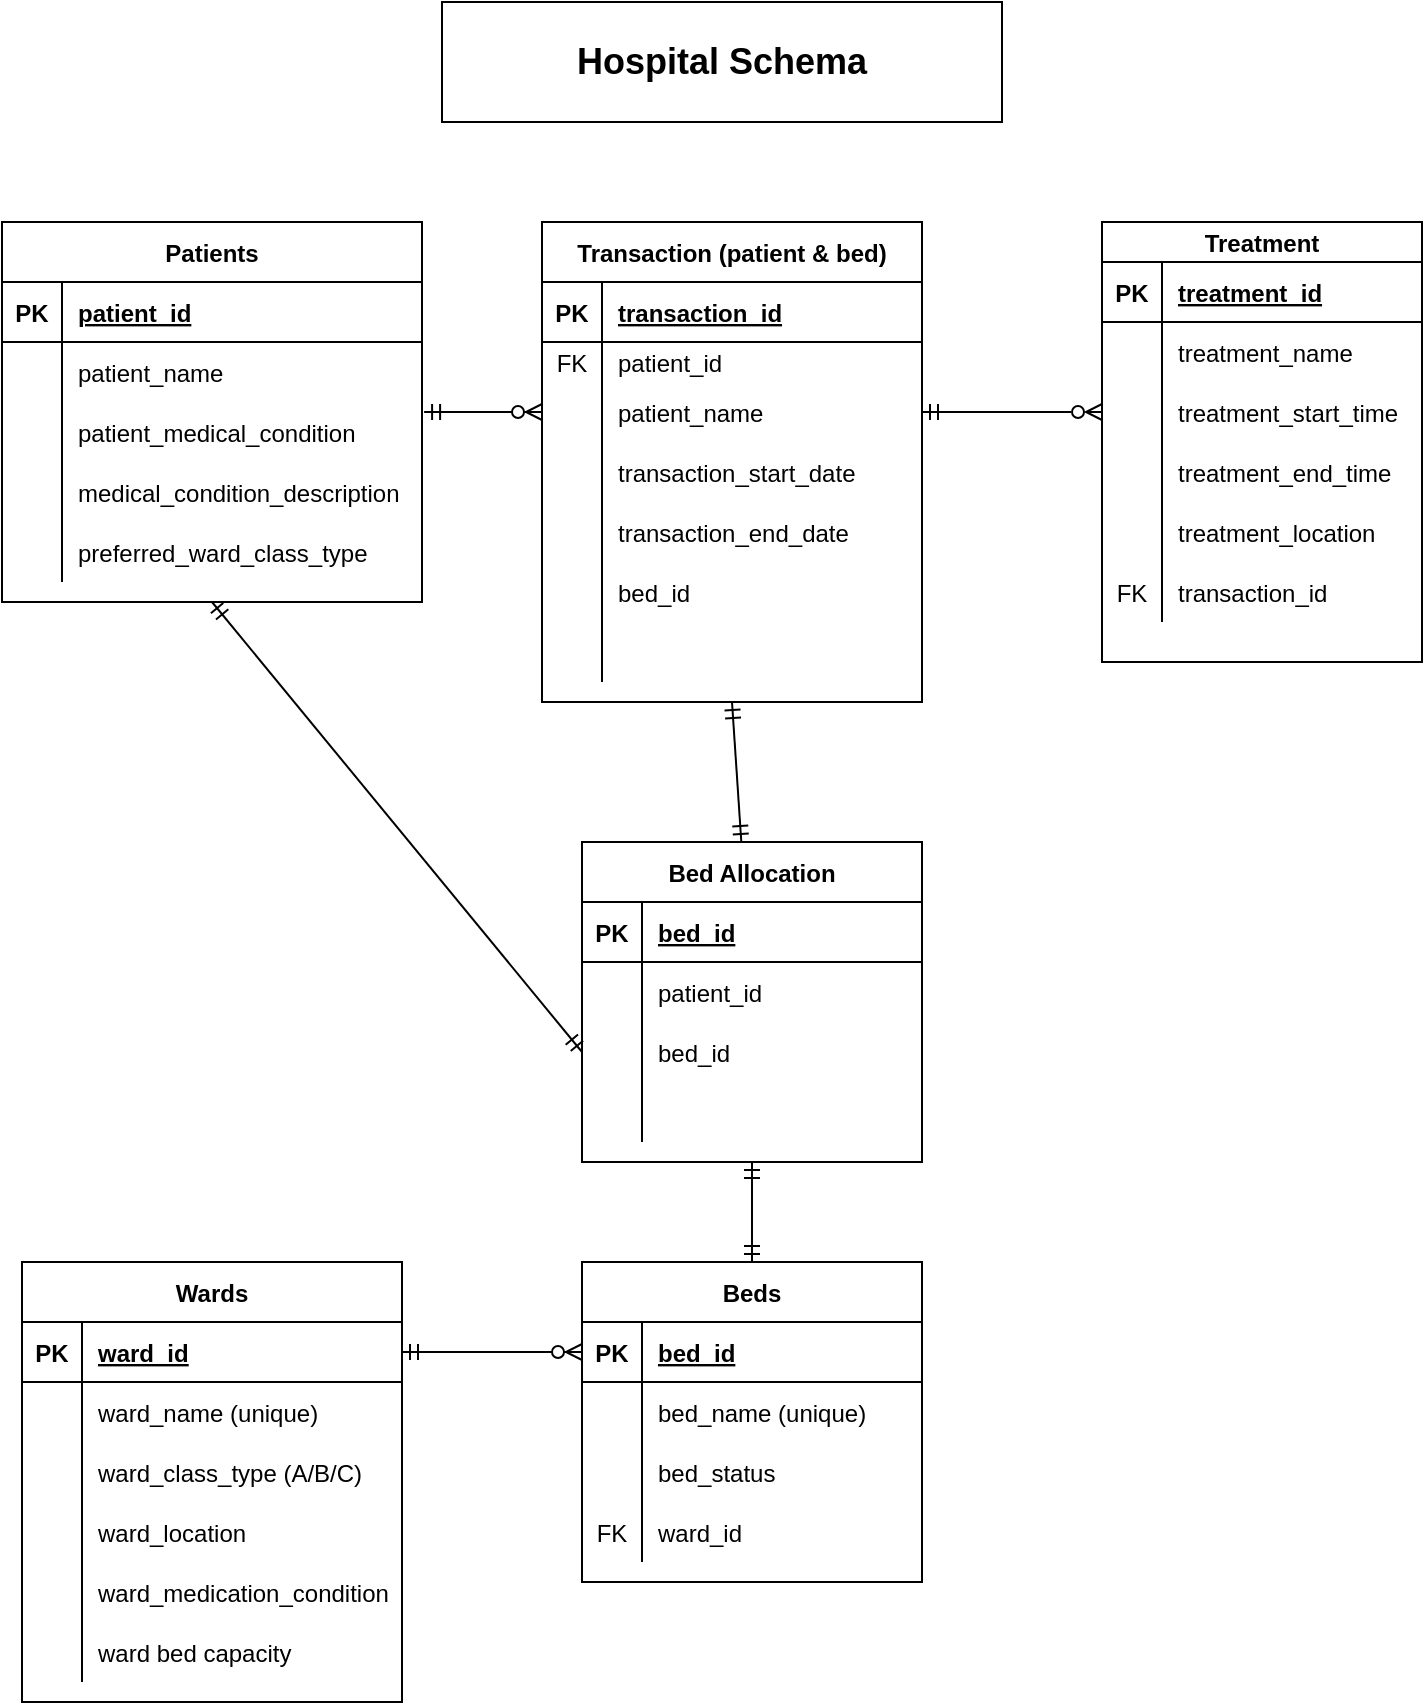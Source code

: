 <mxfile version="20.4.0" type="github">
  <diagram id="R2lEEEUBdFMjLlhIrx00" name="Page-1">
    <mxGraphModel dx="1422" dy="762" grid="1" gridSize="10" guides="1" tooltips="1" connect="1" arrows="1" fold="1" page="1" pageScale="1" pageWidth="850" pageHeight="1100" math="0" shadow="0" extFonts="Permanent Marker^https://fonts.googleapis.com/css?family=Permanent+Marker">
      <root>
        <mxCell id="0" />
        <mxCell id="1" parent="0" />
        <mxCell id="C-vyLk0tnHw3VtMMgP7b-1" value="" style="edgeStyle=entityRelationEdgeStyle;endArrow=ERzeroToMany;startArrow=ERmandOne;endFill=1;startFill=0;entryX=0;entryY=0.5;entryDx=0;entryDy=0;" parent="1" source="C-vyLk0tnHw3VtMMgP7b-24" target="C-vyLk0tnHw3VtMMgP7b-3" edge="1">
          <mxGeometry width="100" height="100" relative="1" as="geometry">
            <mxPoint x="350" y="940" as="sourcePoint" />
            <mxPoint x="450" y="840" as="targetPoint" />
          </mxGeometry>
        </mxCell>
        <mxCell id="C-vyLk0tnHw3VtMMgP7b-2" value="Beds" style="shape=table;startSize=30;container=1;collapsible=1;childLayout=tableLayout;fixedRows=1;rowLines=0;fontStyle=1;align=center;resizeLast=1;" parent="1" vertex="1">
          <mxGeometry x="340" y="650" width="170" height="160" as="geometry" />
        </mxCell>
        <mxCell id="C-vyLk0tnHw3VtMMgP7b-3" value="" style="shape=partialRectangle;collapsible=0;dropTarget=0;pointerEvents=0;fillColor=none;points=[[0,0.5],[1,0.5]];portConstraint=eastwest;top=0;left=0;right=0;bottom=1;" parent="C-vyLk0tnHw3VtMMgP7b-2" vertex="1">
          <mxGeometry y="30" width="170" height="30" as="geometry" />
        </mxCell>
        <mxCell id="C-vyLk0tnHw3VtMMgP7b-4" value="PK" style="shape=partialRectangle;overflow=hidden;connectable=0;fillColor=none;top=0;left=0;bottom=0;right=0;fontStyle=1;" parent="C-vyLk0tnHw3VtMMgP7b-3" vertex="1">
          <mxGeometry width="30" height="30" as="geometry">
            <mxRectangle width="30" height="30" as="alternateBounds" />
          </mxGeometry>
        </mxCell>
        <mxCell id="C-vyLk0tnHw3VtMMgP7b-5" value="bed_id" style="shape=partialRectangle;overflow=hidden;connectable=0;fillColor=none;top=0;left=0;bottom=0;right=0;align=left;spacingLeft=6;fontStyle=5;" parent="C-vyLk0tnHw3VtMMgP7b-3" vertex="1">
          <mxGeometry x="30" width="140" height="30" as="geometry">
            <mxRectangle width="140" height="30" as="alternateBounds" />
          </mxGeometry>
        </mxCell>
        <mxCell id="C-vyLk0tnHw3VtMMgP7b-6" value="" style="shape=partialRectangle;collapsible=0;dropTarget=0;pointerEvents=0;fillColor=none;points=[[0,0.5],[1,0.5]];portConstraint=eastwest;top=0;left=0;right=0;bottom=0;" parent="C-vyLk0tnHw3VtMMgP7b-2" vertex="1">
          <mxGeometry y="60" width="170" height="30" as="geometry" />
        </mxCell>
        <mxCell id="C-vyLk0tnHw3VtMMgP7b-7" value="" style="shape=partialRectangle;overflow=hidden;connectable=0;fillColor=none;top=0;left=0;bottom=0;right=0;" parent="C-vyLk0tnHw3VtMMgP7b-6" vertex="1">
          <mxGeometry width="30" height="30" as="geometry">
            <mxRectangle width="30" height="30" as="alternateBounds" />
          </mxGeometry>
        </mxCell>
        <mxCell id="C-vyLk0tnHw3VtMMgP7b-8" value="bed_name (unique)" style="shape=partialRectangle;overflow=hidden;connectable=0;fillColor=none;top=0;left=0;bottom=0;right=0;align=left;spacingLeft=6;" parent="C-vyLk0tnHw3VtMMgP7b-6" vertex="1">
          <mxGeometry x="30" width="140" height="30" as="geometry">
            <mxRectangle width="140" height="30" as="alternateBounds" />
          </mxGeometry>
        </mxCell>
        <mxCell id="C-vyLk0tnHw3VtMMgP7b-9" value="" style="shape=partialRectangle;collapsible=0;dropTarget=0;pointerEvents=0;fillColor=none;points=[[0,0.5],[1,0.5]];portConstraint=eastwest;top=0;left=0;right=0;bottom=0;" parent="C-vyLk0tnHw3VtMMgP7b-2" vertex="1">
          <mxGeometry y="90" width="170" height="30" as="geometry" />
        </mxCell>
        <mxCell id="C-vyLk0tnHw3VtMMgP7b-10" value="" style="shape=partialRectangle;overflow=hidden;connectable=0;fillColor=none;top=0;left=0;bottom=0;right=0;" parent="C-vyLk0tnHw3VtMMgP7b-9" vertex="1">
          <mxGeometry width="30" height="30" as="geometry">
            <mxRectangle width="30" height="30" as="alternateBounds" />
          </mxGeometry>
        </mxCell>
        <mxCell id="C-vyLk0tnHw3VtMMgP7b-11" value="bed_status" style="shape=partialRectangle;overflow=hidden;connectable=0;fillColor=none;top=0;left=0;bottom=0;right=0;align=left;spacingLeft=6;" parent="C-vyLk0tnHw3VtMMgP7b-9" vertex="1">
          <mxGeometry x="30" width="140" height="30" as="geometry">
            <mxRectangle width="140" height="30" as="alternateBounds" />
          </mxGeometry>
        </mxCell>
        <mxCell id="D1Ol0nHUw1XpcPXTlTOA-41" style="shape=partialRectangle;collapsible=0;dropTarget=0;pointerEvents=0;fillColor=none;points=[[0,0.5],[1,0.5]];portConstraint=eastwest;top=0;left=0;right=0;bottom=0;" vertex="1" parent="C-vyLk0tnHw3VtMMgP7b-2">
          <mxGeometry y="120" width="170" height="30" as="geometry" />
        </mxCell>
        <mxCell id="D1Ol0nHUw1XpcPXTlTOA-42" value="FK" style="shape=partialRectangle;overflow=hidden;connectable=0;fillColor=none;top=0;left=0;bottom=0;right=0;" vertex="1" parent="D1Ol0nHUw1XpcPXTlTOA-41">
          <mxGeometry width="30" height="30" as="geometry">
            <mxRectangle width="30" height="30" as="alternateBounds" />
          </mxGeometry>
        </mxCell>
        <mxCell id="D1Ol0nHUw1XpcPXTlTOA-43" value="ward_id" style="shape=partialRectangle;overflow=hidden;connectable=0;fillColor=none;top=0;left=0;bottom=0;right=0;align=left;spacingLeft=6;" vertex="1" parent="D1Ol0nHUw1XpcPXTlTOA-41">
          <mxGeometry x="30" width="140" height="30" as="geometry">
            <mxRectangle width="140" height="30" as="alternateBounds" />
          </mxGeometry>
        </mxCell>
        <mxCell id="C-vyLk0tnHw3VtMMgP7b-23" value="Wards" style="shape=table;startSize=30;container=1;collapsible=1;childLayout=tableLayout;fixedRows=1;rowLines=0;fontStyle=1;align=center;resizeLast=1;" parent="1" vertex="1">
          <mxGeometry x="60" y="650" width="190" height="220" as="geometry" />
        </mxCell>
        <mxCell id="C-vyLk0tnHw3VtMMgP7b-24" value="" style="shape=partialRectangle;collapsible=0;dropTarget=0;pointerEvents=0;fillColor=none;points=[[0,0.5],[1,0.5]];portConstraint=eastwest;top=0;left=0;right=0;bottom=1;" parent="C-vyLk0tnHw3VtMMgP7b-23" vertex="1">
          <mxGeometry y="30" width="190" height="30" as="geometry" />
        </mxCell>
        <mxCell id="C-vyLk0tnHw3VtMMgP7b-25" value="PK" style="shape=partialRectangle;overflow=hidden;connectable=0;fillColor=none;top=0;left=0;bottom=0;right=0;fontStyle=1;" parent="C-vyLk0tnHw3VtMMgP7b-24" vertex="1">
          <mxGeometry width="30" height="30" as="geometry">
            <mxRectangle width="30" height="30" as="alternateBounds" />
          </mxGeometry>
        </mxCell>
        <mxCell id="C-vyLk0tnHw3VtMMgP7b-26" value="ward_id" style="shape=partialRectangle;overflow=hidden;connectable=0;fillColor=none;top=0;left=0;bottom=0;right=0;align=left;spacingLeft=6;fontStyle=5;" parent="C-vyLk0tnHw3VtMMgP7b-24" vertex="1">
          <mxGeometry x="30" width="160" height="30" as="geometry">
            <mxRectangle width="160" height="30" as="alternateBounds" />
          </mxGeometry>
        </mxCell>
        <mxCell id="C-vyLk0tnHw3VtMMgP7b-27" value="" style="shape=partialRectangle;collapsible=0;dropTarget=0;pointerEvents=0;fillColor=none;points=[[0,0.5],[1,0.5]];portConstraint=eastwest;top=0;left=0;right=0;bottom=0;" parent="C-vyLk0tnHw3VtMMgP7b-23" vertex="1">
          <mxGeometry y="60" width="190" height="30" as="geometry" />
        </mxCell>
        <mxCell id="C-vyLk0tnHw3VtMMgP7b-28" value="" style="shape=partialRectangle;overflow=hidden;connectable=0;fillColor=none;top=0;left=0;bottom=0;right=0;" parent="C-vyLk0tnHw3VtMMgP7b-27" vertex="1">
          <mxGeometry width="30" height="30" as="geometry">
            <mxRectangle width="30" height="30" as="alternateBounds" />
          </mxGeometry>
        </mxCell>
        <mxCell id="C-vyLk0tnHw3VtMMgP7b-29" value="ward_name (unique)" style="shape=partialRectangle;overflow=hidden;connectable=0;fillColor=none;top=0;left=0;bottom=0;right=0;align=left;spacingLeft=6;" parent="C-vyLk0tnHw3VtMMgP7b-27" vertex="1">
          <mxGeometry x="30" width="160" height="30" as="geometry">
            <mxRectangle width="160" height="30" as="alternateBounds" />
          </mxGeometry>
        </mxCell>
        <mxCell id="D1Ol0nHUw1XpcPXTlTOA-1" style="shape=partialRectangle;collapsible=0;dropTarget=0;pointerEvents=0;fillColor=none;points=[[0,0.5],[1,0.5]];portConstraint=eastwest;top=0;left=0;right=0;bottom=0;" vertex="1" parent="C-vyLk0tnHw3VtMMgP7b-23">
          <mxGeometry y="90" width="190" height="30" as="geometry" />
        </mxCell>
        <mxCell id="D1Ol0nHUw1XpcPXTlTOA-2" style="shape=partialRectangle;overflow=hidden;connectable=0;fillColor=none;top=0;left=0;bottom=0;right=0;" vertex="1" parent="D1Ol0nHUw1XpcPXTlTOA-1">
          <mxGeometry width="30" height="30" as="geometry">
            <mxRectangle width="30" height="30" as="alternateBounds" />
          </mxGeometry>
        </mxCell>
        <mxCell id="D1Ol0nHUw1XpcPXTlTOA-3" value="ward_class_type (A/B/C)" style="shape=partialRectangle;overflow=hidden;connectable=0;fillColor=none;top=0;left=0;bottom=0;right=0;align=left;spacingLeft=6;" vertex="1" parent="D1Ol0nHUw1XpcPXTlTOA-1">
          <mxGeometry x="30" width="160" height="30" as="geometry">
            <mxRectangle width="160" height="30" as="alternateBounds" />
          </mxGeometry>
        </mxCell>
        <mxCell id="D1Ol0nHUw1XpcPXTlTOA-22" style="shape=partialRectangle;collapsible=0;dropTarget=0;pointerEvents=0;fillColor=none;points=[[0,0.5],[1,0.5]];portConstraint=eastwest;top=0;left=0;right=0;bottom=0;" vertex="1" parent="C-vyLk0tnHw3VtMMgP7b-23">
          <mxGeometry y="120" width="190" height="30" as="geometry" />
        </mxCell>
        <mxCell id="D1Ol0nHUw1XpcPXTlTOA-23" style="shape=partialRectangle;overflow=hidden;connectable=0;fillColor=none;top=0;left=0;bottom=0;right=0;" vertex="1" parent="D1Ol0nHUw1XpcPXTlTOA-22">
          <mxGeometry width="30" height="30" as="geometry">
            <mxRectangle width="30" height="30" as="alternateBounds" />
          </mxGeometry>
        </mxCell>
        <mxCell id="D1Ol0nHUw1XpcPXTlTOA-24" value="ward_location" style="shape=partialRectangle;overflow=hidden;connectable=0;fillColor=none;top=0;left=0;bottom=0;right=0;align=left;spacingLeft=6;" vertex="1" parent="D1Ol0nHUw1XpcPXTlTOA-22">
          <mxGeometry x="30" width="160" height="30" as="geometry">
            <mxRectangle width="160" height="30" as="alternateBounds" />
          </mxGeometry>
        </mxCell>
        <mxCell id="D1Ol0nHUw1XpcPXTlTOA-19" style="shape=partialRectangle;collapsible=0;dropTarget=0;pointerEvents=0;fillColor=none;points=[[0,0.5],[1,0.5]];portConstraint=eastwest;top=0;left=0;right=0;bottom=0;" vertex="1" parent="C-vyLk0tnHw3VtMMgP7b-23">
          <mxGeometry y="150" width="190" height="30" as="geometry" />
        </mxCell>
        <mxCell id="D1Ol0nHUw1XpcPXTlTOA-20" style="shape=partialRectangle;overflow=hidden;connectable=0;fillColor=none;top=0;left=0;bottom=0;right=0;" vertex="1" parent="D1Ol0nHUw1XpcPXTlTOA-19">
          <mxGeometry width="30" height="30" as="geometry">
            <mxRectangle width="30" height="30" as="alternateBounds" />
          </mxGeometry>
        </mxCell>
        <mxCell id="D1Ol0nHUw1XpcPXTlTOA-21" value="ward_medication_condition" style="shape=partialRectangle;overflow=hidden;connectable=0;fillColor=none;top=0;left=0;bottom=0;right=0;align=left;spacingLeft=6;" vertex="1" parent="D1Ol0nHUw1XpcPXTlTOA-19">
          <mxGeometry x="30" width="160" height="30" as="geometry">
            <mxRectangle width="160" height="30" as="alternateBounds" />
          </mxGeometry>
        </mxCell>
        <mxCell id="D1Ol0nHUw1XpcPXTlTOA-16" style="shape=partialRectangle;collapsible=0;dropTarget=0;pointerEvents=0;fillColor=none;points=[[0,0.5],[1,0.5]];portConstraint=eastwest;top=0;left=0;right=0;bottom=0;" vertex="1" parent="C-vyLk0tnHw3VtMMgP7b-23">
          <mxGeometry y="180" width="190" height="30" as="geometry" />
        </mxCell>
        <mxCell id="D1Ol0nHUw1XpcPXTlTOA-17" style="shape=partialRectangle;overflow=hidden;connectable=0;fillColor=none;top=0;left=0;bottom=0;right=0;" vertex="1" parent="D1Ol0nHUw1XpcPXTlTOA-16">
          <mxGeometry width="30" height="30" as="geometry">
            <mxRectangle width="30" height="30" as="alternateBounds" />
          </mxGeometry>
        </mxCell>
        <mxCell id="D1Ol0nHUw1XpcPXTlTOA-18" value="ward bed capacity" style="shape=partialRectangle;overflow=hidden;connectable=0;fillColor=none;top=0;left=0;bottom=0;right=0;align=left;spacingLeft=6;" vertex="1" parent="D1Ol0nHUw1XpcPXTlTOA-16">
          <mxGeometry x="30" width="160" height="30" as="geometry">
            <mxRectangle width="160" height="30" as="alternateBounds" />
          </mxGeometry>
        </mxCell>
        <mxCell id="D1Ol0nHUw1XpcPXTlTOA-40" value="Hospital Schema" style="rounded=0;whiteSpace=wrap;html=1;fontStyle=1;verticalAlign=middle;horizontal=1;fontSize=18;" vertex="1" parent="1">
          <mxGeometry x="270" y="20" width="280" height="60" as="geometry" />
        </mxCell>
        <mxCell id="D1Ol0nHUw1XpcPXTlTOA-175" style="edgeStyle=none;rounded=0;orthogonalLoop=1;jettySize=auto;html=1;exitX=0.5;exitY=1;exitDx=0;exitDy=0;entryX=0;entryY=0.5;entryDx=0;entryDy=0;fontSize=18;startArrow=ERmandOne;startFill=0;endArrow=ERmandOne;endFill=0;" edge="1" parent="1" source="D1Ol0nHUw1XpcPXTlTOA-48" target="D1Ol0nHUw1XpcPXTlTOA-169">
          <mxGeometry relative="1" as="geometry" />
        </mxCell>
        <mxCell id="D1Ol0nHUw1XpcPXTlTOA-48" value="Patients" style="shape=table;startSize=30;container=1;collapsible=1;childLayout=tableLayout;fixedRows=1;rowLines=0;fontStyle=1;align=center;resizeLast=1;" vertex="1" parent="1">
          <mxGeometry x="50" y="130" width="210" height="190" as="geometry" />
        </mxCell>
        <mxCell id="D1Ol0nHUw1XpcPXTlTOA-49" value="" style="shape=partialRectangle;collapsible=0;dropTarget=0;pointerEvents=0;fillColor=none;points=[[0,0.5],[1,0.5]];portConstraint=eastwest;top=0;left=0;right=0;bottom=1;" vertex="1" parent="D1Ol0nHUw1XpcPXTlTOA-48">
          <mxGeometry y="30" width="210" height="30" as="geometry" />
        </mxCell>
        <mxCell id="D1Ol0nHUw1XpcPXTlTOA-50" value="PK" style="shape=partialRectangle;overflow=hidden;connectable=0;fillColor=none;top=0;left=0;bottom=0;right=0;fontStyle=1;" vertex="1" parent="D1Ol0nHUw1XpcPXTlTOA-49">
          <mxGeometry width="30" height="30" as="geometry">
            <mxRectangle width="30" height="30" as="alternateBounds" />
          </mxGeometry>
        </mxCell>
        <mxCell id="D1Ol0nHUw1XpcPXTlTOA-51" value="patient_id" style="shape=partialRectangle;overflow=hidden;connectable=0;fillColor=none;top=0;left=0;bottom=0;right=0;align=left;spacingLeft=6;fontStyle=5;" vertex="1" parent="D1Ol0nHUw1XpcPXTlTOA-49">
          <mxGeometry x="30" width="180" height="30" as="geometry">
            <mxRectangle width="180" height="30" as="alternateBounds" />
          </mxGeometry>
        </mxCell>
        <mxCell id="D1Ol0nHUw1XpcPXTlTOA-52" value="" style="shape=partialRectangle;collapsible=0;dropTarget=0;pointerEvents=0;fillColor=none;points=[[0,0.5],[1,0.5]];portConstraint=eastwest;top=0;left=0;right=0;bottom=0;" vertex="1" parent="D1Ol0nHUw1XpcPXTlTOA-48">
          <mxGeometry y="60" width="210" height="30" as="geometry" />
        </mxCell>
        <mxCell id="D1Ol0nHUw1XpcPXTlTOA-53" value="" style="shape=partialRectangle;overflow=hidden;connectable=0;fillColor=none;top=0;left=0;bottom=0;right=0;" vertex="1" parent="D1Ol0nHUw1XpcPXTlTOA-52">
          <mxGeometry width="30" height="30" as="geometry">
            <mxRectangle width="30" height="30" as="alternateBounds" />
          </mxGeometry>
        </mxCell>
        <mxCell id="D1Ol0nHUw1XpcPXTlTOA-54" value="patient_name" style="shape=partialRectangle;overflow=hidden;connectable=0;fillColor=none;top=0;left=0;bottom=0;right=0;align=left;spacingLeft=6;" vertex="1" parent="D1Ol0nHUw1XpcPXTlTOA-52">
          <mxGeometry x="30" width="180" height="30" as="geometry">
            <mxRectangle width="180" height="30" as="alternateBounds" />
          </mxGeometry>
        </mxCell>
        <mxCell id="D1Ol0nHUw1XpcPXTlTOA-55" style="shape=partialRectangle;collapsible=0;dropTarget=0;pointerEvents=0;fillColor=none;points=[[0,0.5],[1,0.5]];portConstraint=eastwest;top=0;left=0;right=0;bottom=0;" vertex="1" parent="D1Ol0nHUw1XpcPXTlTOA-48">
          <mxGeometry y="90" width="210" height="30" as="geometry" />
        </mxCell>
        <mxCell id="D1Ol0nHUw1XpcPXTlTOA-56" style="shape=partialRectangle;overflow=hidden;connectable=0;fillColor=none;top=0;left=0;bottom=0;right=0;" vertex="1" parent="D1Ol0nHUw1XpcPXTlTOA-55">
          <mxGeometry width="30" height="30" as="geometry">
            <mxRectangle width="30" height="30" as="alternateBounds" />
          </mxGeometry>
        </mxCell>
        <mxCell id="D1Ol0nHUw1XpcPXTlTOA-57" value="patient_medical_condition" style="shape=partialRectangle;overflow=hidden;connectable=0;fillColor=none;top=0;left=0;bottom=0;right=0;align=left;spacingLeft=6;" vertex="1" parent="D1Ol0nHUw1XpcPXTlTOA-55">
          <mxGeometry x="30" width="180" height="30" as="geometry">
            <mxRectangle width="180" height="30" as="alternateBounds" />
          </mxGeometry>
        </mxCell>
        <mxCell id="D1Ol0nHUw1XpcPXTlTOA-58" style="shape=partialRectangle;collapsible=0;dropTarget=0;pointerEvents=0;fillColor=none;points=[[0,0.5],[1,0.5]];portConstraint=eastwest;top=0;left=0;right=0;bottom=0;" vertex="1" parent="D1Ol0nHUw1XpcPXTlTOA-48">
          <mxGeometry y="120" width="210" height="30" as="geometry" />
        </mxCell>
        <mxCell id="D1Ol0nHUw1XpcPXTlTOA-59" style="shape=partialRectangle;overflow=hidden;connectable=0;fillColor=none;top=0;left=0;bottom=0;right=0;" vertex="1" parent="D1Ol0nHUw1XpcPXTlTOA-58">
          <mxGeometry width="30" height="30" as="geometry">
            <mxRectangle width="30" height="30" as="alternateBounds" />
          </mxGeometry>
        </mxCell>
        <mxCell id="D1Ol0nHUw1XpcPXTlTOA-60" value="medical_condition_description" style="shape=partialRectangle;overflow=hidden;connectable=0;fillColor=none;top=0;left=0;bottom=0;right=0;align=left;spacingLeft=6;" vertex="1" parent="D1Ol0nHUw1XpcPXTlTOA-58">
          <mxGeometry x="30" width="180" height="30" as="geometry">
            <mxRectangle width="180" height="30" as="alternateBounds" />
          </mxGeometry>
        </mxCell>
        <mxCell id="D1Ol0nHUw1XpcPXTlTOA-61" style="shape=partialRectangle;collapsible=0;dropTarget=0;pointerEvents=0;fillColor=none;points=[[0,0.5],[1,0.5]];portConstraint=eastwest;top=0;left=0;right=0;bottom=0;" vertex="1" parent="D1Ol0nHUw1XpcPXTlTOA-48">
          <mxGeometry y="150" width="210" height="30" as="geometry" />
        </mxCell>
        <mxCell id="D1Ol0nHUw1XpcPXTlTOA-62" style="shape=partialRectangle;overflow=hidden;connectable=0;fillColor=none;top=0;left=0;bottom=0;right=0;" vertex="1" parent="D1Ol0nHUw1XpcPXTlTOA-61">
          <mxGeometry width="30" height="30" as="geometry">
            <mxRectangle width="30" height="30" as="alternateBounds" />
          </mxGeometry>
        </mxCell>
        <mxCell id="D1Ol0nHUw1XpcPXTlTOA-63" value="preferred_ward_class_type" style="shape=partialRectangle;overflow=hidden;connectable=0;fillColor=none;top=0;left=0;bottom=0;right=0;align=left;spacingLeft=6;" vertex="1" parent="D1Ol0nHUw1XpcPXTlTOA-61">
          <mxGeometry x="30" width="180" height="30" as="geometry">
            <mxRectangle width="180" height="30" as="alternateBounds" />
          </mxGeometry>
        </mxCell>
        <mxCell id="D1Ol0nHUw1XpcPXTlTOA-150" style="edgeStyle=none;rounded=0;orthogonalLoop=1;jettySize=auto;html=1;exitX=0.5;exitY=1;exitDx=0;exitDy=0;entryX=0.5;entryY=0;entryDx=0;entryDy=0;fontSize=18;startArrow=ERmandOne;startFill=0;endArrow=ERmandOne;endFill=0;" edge="1" parent="1" source="D1Ol0nHUw1XpcPXTlTOA-162" target="C-vyLk0tnHw3VtMMgP7b-2">
          <mxGeometry relative="1" as="geometry" />
        </mxCell>
        <mxCell id="D1Ol0nHUw1XpcPXTlTOA-177" style="edgeStyle=none;rounded=0;orthogonalLoop=1;jettySize=auto;html=1;exitX=0.5;exitY=1;exitDx=0;exitDy=0;fontSize=18;startArrow=ERmandOne;startFill=0;endArrow=ERmandOne;endFill=0;" edge="1" parent="1" source="D1Ol0nHUw1XpcPXTlTOA-67" target="D1Ol0nHUw1XpcPXTlTOA-162">
          <mxGeometry relative="1" as="geometry" />
        </mxCell>
        <mxCell id="D1Ol0nHUw1XpcPXTlTOA-67" value="Transaction (patient &amp; bed)" style="shape=table;startSize=30;container=1;collapsible=1;childLayout=tableLayout;fixedRows=1;rowLines=0;fontStyle=1;align=center;resizeLast=1;" vertex="1" parent="1">
          <mxGeometry x="320" y="130" width="190" height="240" as="geometry" />
        </mxCell>
        <mxCell id="D1Ol0nHUw1XpcPXTlTOA-68" value="" style="shape=partialRectangle;collapsible=0;dropTarget=0;pointerEvents=0;fillColor=none;points=[[0,0.5],[1,0.5]];portConstraint=eastwest;top=0;left=0;right=0;bottom=1;" vertex="1" parent="D1Ol0nHUw1XpcPXTlTOA-67">
          <mxGeometry y="30" width="190" height="30" as="geometry" />
        </mxCell>
        <mxCell id="D1Ol0nHUw1XpcPXTlTOA-69" value="PK" style="shape=partialRectangle;overflow=hidden;connectable=0;fillColor=none;top=0;left=0;bottom=0;right=0;fontStyle=1;" vertex="1" parent="D1Ol0nHUw1XpcPXTlTOA-68">
          <mxGeometry width="30" height="30" as="geometry">
            <mxRectangle width="30" height="30" as="alternateBounds" />
          </mxGeometry>
        </mxCell>
        <mxCell id="D1Ol0nHUw1XpcPXTlTOA-70" value="transaction_id" style="shape=partialRectangle;overflow=hidden;connectable=0;fillColor=none;top=0;left=0;bottom=0;right=0;align=left;spacingLeft=6;fontStyle=5;" vertex="1" parent="D1Ol0nHUw1XpcPXTlTOA-68">
          <mxGeometry x="30" width="160" height="30" as="geometry">
            <mxRectangle width="160" height="30" as="alternateBounds" />
          </mxGeometry>
        </mxCell>
        <mxCell id="D1Ol0nHUw1XpcPXTlTOA-71" value="" style="shape=partialRectangle;collapsible=0;dropTarget=0;pointerEvents=0;fillColor=none;points=[[0,0.5],[1,0.5]];portConstraint=eastwest;top=0;left=0;right=0;bottom=0;" vertex="1" parent="D1Ol0nHUw1XpcPXTlTOA-67">
          <mxGeometry y="60" width="190" height="20" as="geometry" />
        </mxCell>
        <mxCell id="D1Ol0nHUw1XpcPXTlTOA-72" value="FK" style="shape=partialRectangle;overflow=hidden;connectable=0;fillColor=none;top=0;left=0;bottom=0;right=0;" vertex="1" parent="D1Ol0nHUw1XpcPXTlTOA-71">
          <mxGeometry width="30" height="20" as="geometry">
            <mxRectangle width="30" height="20" as="alternateBounds" />
          </mxGeometry>
        </mxCell>
        <mxCell id="D1Ol0nHUw1XpcPXTlTOA-73" value="patient_id" style="shape=partialRectangle;overflow=hidden;connectable=0;fillColor=none;top=0;left=0;bottom=0;right=0;align=left;spacingLeft=6;" vertex="1" parent="D1Ol0nHUw1XpcPXTlTOA-71">
          <mxGeometry x="30" width="160" height="20" as="geometry">
            <mxRectangle width="160" height="20" as="alternateBounds" />
          </mxGeometry>
        </mxCell>
        <mxCell id="D1Ol0nHUw1XpcPXTlTOA-74" style="shape=partialRectangle;collapsible=0;dropTarget=0;pointerEvents=0;fillColor=none;points=[[0,0.5],[1,0.5]];portConstraint=eastwest;top=0;left=0;right=0;bottom=0;" vertex="1" parent="D1Ol0nHUw1XpcPXTlTOA-67">
          <mxGeometry y="80" width="190" height="30" as="geometry" />
        </mxCell>
        <mxCell id="D1Ol0nHUw1XpcPXTlTOA-75" style="shape=partialRectangle;overflow=hidden;connectable=0;fillColor=none;top=0;left=0;bottom=0;right=0;" vertex="1" parent="D1Ol0nHUw1XpcPXTlTOA-74">
          <mxGeometry width="30" height="30" as="geometry">
            <mxRectangle width="30" height="30" as="alternateBounds" />
          </mxGeometry>
        </mxCell>
        <mxCell id="D1Ol0nHUw1XpcPXTlTOA-76" value="patient_name" style="shape=partialRectangle;overflow=hidden;connectable=0;fillColor=none;top=0;left=0;bottom=0;right=0;align=left;spacingLeft=6;" vertex="1" parent="D1Ol0nHUw1XpcPXTlTOA-74">
          <mxGeometry x="30" width="160" height="30" as="geometry">
            <mxRectangle width="160" height="30" as="alternateBounds" />
          </mxGeometry>
        </mxCell>
        <mxCell id="D1Ol0nHUw1XpcPXTlTOA-77" style="shape=partialRectangle;collapsible=0;dropTarget=0;pointerEvents=0;fillColor=none;points=[[0,0.5],[1,0.5]];portConstraint=eastwest;top=0;left=0;right=0;bottom=0;" vertex="1" parent="D1Ol0nHUw1XpcPXTlTOA-67">
          <mxGeometry y="110" width="190" height="30" as="geometry" />
        </mxCell>
        <mxCell id="D1Ol0nHUw1XpcPXTlTOA-78" style="shape=partialRectangle;overflow=hidden;connectable=0;fillColor=none;top=0;left=0;bottom=0;right=0;" vertex="1" parent="D1Ol0nHUw1XpcPXTlTOA-77">
          <mxGeometry width="30" height="30" as="geometry">
            <mxRectangle width="30" height="30" as="alternateBounds" />
          </mxGeometry>
        </mxCell>
        <mxCell id="D1Ol0nHUw1XpcPXTlTOA-79" value="transaction_start_date" style="shape=partialRectangle;overflow=hidden;connectable=0;fillColor=none;top=0;left=0;bottom=0;right=0;align=left;spacingLeft=6;" vertex="1" parent="D1Ol0nHUw1XpcPXTlTOA-77">
          <mxGeometry x="30" width="160" height="30" as="geometry">
            <mxRectangle width="160" height="30" as="alternateBounds" />
          </mxGeometry>
        </mxCell>
        <mxCell id="D1Ol0nHUw1XpcPXTlTOA-80" style="shape=partialRectangle;collapsible=0;dropTarget=0;pointerEvents=0;fillColor=none;points=[[0,0.5],[1,0.5]];portConstraint=eastwest;top=0;left=0;right=0;bottom=0;" vertex="1" parent="D1Ol0nHUw1XpcPXTlTOA-67">
          <mxGeometry y="140" width="190" height="30" as="geometry" />
        </mxCell>
        <mxCell id="D1Ol0nHUw1XpcPXTlTOA-81" value="" style="shape=partialRectangle;overflow=hidden;connectable=0;fillColor=none;top=0;left=0;bottom=0;right=0;" vertex="1" parent="D1Ol0nHUw1XpcPXTlTOA-80">
          <mxGeometry width="30" height="30" as="geometry">
            <mxRectangle width="30" height="30" as="alternateBounds" />
          </mxGeometry>
        </mxCell>
        <mxCell id="D1Ol0nHUw1XpcPXTlTOA-82" value="transaction_end_date" style="shape=partialRectangle;overflow=hidden;connectable=0;fillColor=none;top=0;left=0;bottom=0;right=0;align=left;spacingLeft=6;" vertex="1" parent="D1Ol0nHUw1XpcPXTlTOA-80">
          <mxGeometry x="30" width="160" height="30" as="geometry">
            <mxRectangle width="160" height="30" as="alternateBounds" />
          </mxGeometry>
        </mxCell>
        <mxCell id="D1Ol0nHUw1XpcPXTlTOA-152" style="shape=partialRectangle;collapsible=0;dropTarget=0;pointerEvents=0;fillColor=none;points=[[0,0.5],[1,0.5]];portConstraint=eastwest;top=0;left=0;right=0;bottom=0;" vertex="1" parent="D1Ol0nHUw1XpcPXTlTOA-67">
          <mxGeometry y="170" width="190" height="30" as="geometry" />
        </mxCell>
        <mxCell id="D1Ol0nHUw1XpcPXTlTOA-153" style="shape=partialRectangle;overflow=hidden;connectable=0;fillColor=none;top=0;left=0;bottom=0;right=0;" vertex="1" parent="D1Ol0nHUw1XpcPXTlTOA-152">
          <mxGeometry width="30" height="30" as="geometry">
            <mxRectangle width="30" height="30" as="alternateBounds" />
          </mxGeometry>
        </mxCell>
        <mxCell id="D1Ol0nHUw1XpcPXTlTOA-154" value="bed_id" style="shape=partialRectangle;overflow=hidden;connectable=0;fillColor=none;top=0;left=0;bottom=0;right=0;align=left;spacingLeft=6;" vertex="1" parent="D1Ol0nHUw1XpcPXTlTOA-152">
          <mxGeometry x="30" width="160" height="30" as="geometry">
            <mxRectangle width="160" height="30" as="alternateBounds" />
          </mxGeometry>
        </mxCell>
        <mxCell id="D1Ol0nHUw1XpcPXTlTOA-156" style="shape=partialRectangle;collapsible=0;dropTarget=0;pointerEvents=0;fillColor=none;points=[[0,0.5],[1,0.5]];portConstraint=eastwest;top=0;left=0;right=0;bottom=0;" vertex="1" parent="D1Ol0nHUw1XpcPXTlTOA-67">
          <mxGeometry y="200" width="190" height="30" as="geometry" />
        </mxCell>
        <mxCell id="D1Ol0nHUw1XpcPXTlTOA-157" style="shape=partialRectangle;overflow=hidden;connectable=0;fillColor=none;top=0;left=0;bottom=0;right=0;" vertex="1" parent="D1Ol0nHUw1XpcPXTlTOA-156">
          <mxGeometry width="30" height="30" as="geometry">
            <mxRectangle width="30" height="30" as="alternateBounds" />
          </mxGeometry>
        </mxCell>
        <mxCell id="D1Ol0nHUw1XpcPXTlTOA-158" value="" style="shape=partialRectangle;overflow=hidden;connectable=0;fillColor=none;top=0;left=0;bottom=0;right=0;align=left;spacingLeft=6;" vertex="1" parent="D1Ol0nHUw1XpcPXTlTOA-156">
          <mxGeometry x="30" width="160" height="30" as="geometry">
            <mxRectangle width="160" height="30" as="alternateBounds" />
          </mxGeometry>
        </mxCell>
        <mxCell id="D1Ol0nHUw1XpcPXTlTOA-86" value="Treatment" style="shape=table;startSize=20;container=1;collapsible=1;childLayout=tableLayout;fixedRows=1;rowLines=0;fontStyle=1;align=center;resizeLast=1;" vertex="1" parent="1">
          <mxGeometry x="600" y="130" width="160" height="220" as="geometry" />
        </mxCell>
        <mxCell id="D1Ol0nHUw1XpcPXTlTOA-87" value="" style="shape=partialRectangle;collapsible=0;dropTarget=0;pointerEvents=0;fillColor=none;points=[[0,0.5],[1,0.5]];portConstraint=eastwest;top=0;left=0;right=0;bottom=1;" vertex="1" parent="D1Ol0nHUw1XpcPXTlTOA-86">
          <mxGeometry y="20" width="160" height="30" as="geometry" />
        </mxCell>
        <mxCell id="D1Ol0nHUw1XpcPXTlTOA-88" value="PK" style="shape=partialRectangle;overflow=hidden;connectable=0;fillColor=none;top=0;left=0;bottom=0;right=0;fontStyle=1;" vertex="1" parent="D1Ol0nHUw1XpcPXTlTOA-87">
          <mxGeometry width="30" height="30" as="geometry">
            <mxRectangle width="30" height="30" as="alternateBounds" />
          </mxGeometry>
        </mxCell>
        <mxCell id="D1Ol0nHUw1XpcPXTlTOA-89" value="treatment_id" style="shape=partialRectangle;overflow=hidden;connectable=0;fillColor=none;top=0;left=0;bottom=0;right=0;align=left;spacingLeft=6;fontStyle=5;" vertex="1" parent="D1Ol0nHUw1XpcPXTlTOA-87">
          <mxGeometry x="30" width="130" height="30" as="geometry">
            <mxRectangle width="130" height="30" as="alternateBounds" />
          </mxGeometry>
        </mxCell>
        <mxCell id="D1Ol0nHUw1XpcPXTlTOA-90" value="" style="shape=partialRectangle;collapsible=0;dropTarget=0;pointerEvents=0;fillColor=none;points=[[0,0.5],[1,0.5]];portConstraint=eastwest;top=0;left=0;right=0;bottom=0;" vertex="1" parent="D1Ol0nHUw1XpcPXTlTOA-86">
          <mxGeometry y="50" width="160" height="30" as="geometry" />
        </mxCell>
        <mxCell id="D1Ol0nHUw1XpcPXTlTOA-91" value="" style="shape=partialRectangle;overflow=hidden;connectable=0;fillColor=none;top=0;left=0;bottom=0;right=0;" vertex="1" parent="D1Ol0nHUw1XpcPXTlTOA-90">
          <mxGeometry width="30" height="30" as="geometry">
            <mxRectangle width="30" height="30" as="alternateBounds" />
          </mxGeometry>
        </mxCell>
        <mxCell id="D1Ol0nHUw1XpcPXTlTOA-92" value="treatment_name" style="shape=partialRectangle;overflow=hidden;connectable=0;fillColor=none;top=0;left=0;bottom=0;right=0;align=left;spacingLeft=6;" vertex="1" parent="D1Ol0nHUw1XpcPXTlTOA-90">
          <mxGeometry x="30" width="130" height="30" as="geometry">
            <mxRectangle width="130" height="30" as="alternateBounds" />
          </mxGeometry>
        </mxCell>
        <mxCell id="D1Ol0nHUw1XpcPXTlTOA-93" style="shape=partialRectangle;collapsible=0;dropTarget=0;pointerEvents=0;fillColor=none;points=[[0,0.5],[1,0.5]];portConstraint=eastwest;top=0;left=0;right=0;bottom=0;" vertex="1" parent="D1Ol0nHUw1XpcPXTlTOA-86">
          <mxGeometry y="80" width="160" height="30" as="geometry" />
        </mxCell>
        <mxCell id="D1Ol0nHUw1XpcPXTlTOA-94" style="shape=partialRectangle;overflow=hidden;connectable=0;fillColor=none;top=0;left=0;bottom=0;right=0;" vertex="1" parent="D1Ol0nHUw1XpcPXTlTOA-93">
          <mxGeometry width="30" height="30" as="geometry">
            <mxRectangle width="30" height="30" as="alternateBounds" />
          </mxGeometry>
        </mxCell>
        <mxCell id="D1Ol0nHUw1XpcPXTlTOA-95" value="treatment_start_time" style="shape=partialRectangle;overflow=hidden;connectable=0;fillColor=none;top=0;left=0;bottom=0;right=0;align=left;spacingLeft=6;" vertex="1" parent="D1Ol0nHUw1XpcPXTlTOA-93">
          <mxGeometry x="30" width="130" height="30" as="geometry">
            <mxRectangle width="130" height="30" as="alternateBounds" />
          </mxGeometry>
        </mxCell>
        <mxCell id="D1Ol0nHUw1XpcPXTlTOA-96" style="shape=partialRectangle;collapsible=0;dropTarget=0;pointerEvents=0;fillColor=none;points=[[0,0.5],[1,0.5]];portConstraint=eastwest;top=0;left=0;right=0;bottom=0;" vertex="1" parent="D1Ol0nHUw1XpcPXTlTOA-86">
          <mxGeometry y="110" width="160" height="30" as="geometry" />
        </mxCell>
        <mxCell id="D1Ol0nHUw1XpcPXTlTOA-97" style="shape=partialRectangle;overflow=hidden;connectable=0;fillColor=none;top=0;left=0;bottom=0;right=0;" vertex="1" parent="D1Ol0nHUw1XpcPXTlTOA-96">
          <mxGeometry width="30" height="30" as="geometry">
            <mxRectangle width="30" height="30" as="alternateBounds" />
          </mxGeometry>
        </mxCell>
        <mxCell id="D1Ol0nHUw1XpcPXTlTOA-98" value="treatment_end_time" style="shape=partialRectangle;overflow=hidden;connectable=0;fillColor=none;top=0;left=0;bottom=0;right=0;align=left;spacingLeft=6;" vertex="1" parent="D1Ol0nHUw1XpcPXTlTOA-96">
          <mxGeometry x="30" width="130" height="30" as="geometry">
            <mxRectangle width="130" height="30" as="alternateBounds" />
          </mxGeometry>
        </mxCell>
        <mxCell id="D1Ol0nHUw1XpcPXTlTOA-99" style="shape=partialRectangle;collapsible=0;dropTarget=0;pointerEvents=0;fillColor=none;points=[[0,0.5],[1,0.5]];portConstraint=eastwest;top=0;left=0;right=0;bottom=0;" vertex="1" parent="D1Ol0nHUw1XpcPXTlTOA-86">
          <mxGeometry y="140" width="160" height="30" as="geometry" />
        </mxCell>
        <mxCell id="D1Ol0nHUw1XpcPXTlTOA-100" value="" style="shape=partialRectangle;overflow=hidden;connectable=0;fillColor=none;top=0;left=0;bottom=0;right=0;" vertex="1" parent="D1Ol0nHUw1XpcPXTlTOA-99">
          <mxGeometry width="30" height="30" as="geometry">
            <mxRectangle width="30" height="30" as="alternateBounds" />
          </mxGeometry>
        </mxCell>
        <mxCell id="D1Ol0nHUw1XpcPXTlTOA-101" value="treatment_location" style="shape=partialRectangle;overflow=hidden;connectable=0;fillColor=none;top=0;left=0;bottom=0;right=0;align=left;spacingLeft=6;" vertex="1" parent="D1Ol0nHUw1XpcPXTlTOA-99">
          <mxGeometry x="30" width="130" height="30" as="geometry">
            <mxRectangle width="130" height="30" as="alternateBounds" />
          </mxGeometry>
        </mxCell>
        <mxCell id="D1Ol0nHUw1XpcPXTlTOA-102" style="shape=partialRectangle;collapsible=0;dropTarget=0;pointerEvents=0;fillColor=none;points=[[0,0.5],[1,0.5]];portConstraint=eastwest;top=0;left=0;right=0;bottom=0;" vertex="1" parent="D1Ol0nHUw1XpcPXTlTOA-86">
          <mxGeometry y="170" width="160" height="30" as="geometry" />
        </mxCell>
        <mxCell id="D1Ol0nHUw1XpcPXTlTOA-103" value="FK" style="shape=partialRectangle;overflow=hidden;connectable=0;fillColor=none;top=0;left=0;bottom=0;right=0;" vertex="1" parent="D1Ol0nHUw1XpcPXTlTOA-102">
          <mxGeometry width="30" height="30" as="geometry">
            <mxRectangle width="30" height="30" as="alternateBounds" />
          </mxGeometry>
        </mxCell>
        <mxCell id="D1Ol0nHUw1XpcPXTlTOA-104" value="transaction_id" style="shape=partialRectangle;overflow=hidden;connectable=0;fillColor=none;top=0;left=0;bottom=0;right=0;align=left;spacingLeft=6;" vertex="1" parent="D1Ol0nHUw1XpcPXTlTOA-102">
          <mxGeometry x="30" width="130" height="30" as="geometry">
            <mxRectangle width="130" height="30" as="alternateBounds" />
          </mxGeometry>
        </mxCell>
        <mxCell id="D1Ol0nHUw1XpcPXTlTOA-145" value="" style="edgeStyle=entityRelationEdgeStyle;endArrow=ERzeroToMany;startArrow=ERmandOne;endFill=1;startFill=0;entryX=0;entryY=0.5;entryDx=0;entryDy=0;exitX=1.005;exitY=0.167;exitDx=0;exitDy=0;exitPerimeter=0;" edge="1" parent="1" source="D1Ol0nHUw1XpcPXTlTOA-55" target="D1Ol0nHUw1XpcPXTlTOA-74">
          <mxGeometry width="100" height="100" relative="1" as="geometry">
            <mxPoint x="260" y="224.5" as="sourcePoint" />
            <mxPoint x="335" y="224.5" as="targetPoint" />
          </mxGeometry>
        </mxCell>
        <mxCell id="D1Ol0nHUw1XpcPXTlTOA-155" style="edgeStyle=none;rounded=0;orthogonalLoop=1;jettySize=auto;html=1;entryX=0;entryY=0.5;entryDx=0;entryDy=0;fontSize=18;startArrow=ERmandOne;startFill=0;endArrow=ERzeroToMany;endFill=0;" edge="1" parent="1" source="D1Ol0nHUw1XpcPXTlTOA-74" target="D1Ol0nHUw1XpcPXTlTOA-93">
          <mxGeometry relative="1" as="geometry" />
        </mxCell>
        <mxCell id="D1Ol0nHUw1XpcPXTlTOA-162" value="Bed Allocation" style="shape=table;startSize=30;container=1;collapsible=1;childLayout=tableLayout;fixedRows=1;rowLines=0;fontStyle=1;align=center;resizeLast=1;" vertex="1" parent="1">
          <mxGeometry x="340" y="440" width="170" height="160" as="geometry" />
        </mxCell>
        <mxCell id="D1Ol0nHUw1XpcPXTlTOA-163" value="" style="shape=partialRectangle;collapsible=0;dropTarget=0;pointerEvents=0;fillColor=none;points=[[0,0.5],[1,0.5]];portConstraint=eastwest;top=0;left=0;right=0;bottom=1;" vertex="1" parent="D1Ol0nHUw1XpcPXTlTOA-162">
          <mxGeometry y="30" width="170" height="30" as="geometry" />
        </mxCell>
        <mxCell id="D1Ol0nHUw1XpcPXTlTOA-164" value="PK" style="shape=partialRectangle;overflow=hidden;connectable=0;fillColor=none;top=0;left=0;bottom=0;right=0;fontStyle=1;" vertex="1" parent="D1Ol0nHUw1XpcPXTlTOA-163">
          <mxGeometry width="30" height="30" as="geometry">
            <mxRectangle width="30" height="30" as="alternateBounds" />
          </mxGeometry>
        </mxCell>
        <mxCell id="D1Ol0nHUw1XpcPXTlTOA-165" value="bed_id" style="shape=partialRectangle;overflow=hidden;connectable=0;fillColor=none;top=0;left=0;bottom=0;right=0;align=left;spacingLeft=6;fontStyle=5;" vertex="1" parent="D1Ol0nHUw1XpcPXTlTOA-163">
          <mxGeometry x="30" width="140" height="30" as="geometry">
            <mxRectangle width="140" height="30" as="alternateBounds" />
          </mxGeometry>
        </mxCell>
        <mxCell id="D1Ol0nHUw1XpcPXTlTOA-166" value="" style="shape=partialRectangle;collapsible=0;dropTarget=0;pointerEvents=0;fillColor=none;points=[[0,0.5],[1,0.5]];portConstraint=eastwest;top=0;left=0;right=0;bottom=0;" vertex="1" parent="D1Ol0nHUw1XpcPXTlTOA-162">
          <mxGeometry y="60" width="170" height="30" as="geometry" />
        </mxCell>
        <mxCell id="D1Ol0nHUw1XpcPXTlTOA-167" value="" style="shape=partialRectangle;overflow=hidden;connectable=0;fillColor=none;top=0;left=0;bottom=0;right=0;" vertex="1" parent="D1Ol0nHUw1XpcPXTlTOA-166">
          <mxGeometry width="30" height="30" as="geometry">
            <mxRectangle width="30" height="30" as="alternateBounds" />
          </mxGeometry>
        </mxCell>
        <mxCell id="D1Ol0nHUw1XpcPXTlTOA-168" value="patient_id" style="shape=partialRectangle;overflow=hidden;connectable=0;fillColor=none;top=0;left=0;bottom=0;right=0;align=left;spacingLeft=6;" vertex="1" parent="D1Ol0nHUw1XpcPXTlTOA-166">
          <mxGeometry x="30" width="140" height="30" as="geometry">
            <mxRectangle width="140" height="30" as="alternateBounds" />
          </mxGeometry>
        </mxCell>
        <mxCell id="D1Ol0nHUw1XpcPXTlTOA-169" value="" style="shape=partialRectangle;collapsible=0;dropTarget=0;pointerEvents=0;fillColor=none;points=[[0,0.5],[1,0.5]];portConstraint=eastwest;top=0;left=0;right=0;bottom=0;" vertex="1" parent="D1Ol0nHUw1XpcPXTlTOA-162">
          <mxGeometry y="90" width="170" height="30" as="geometry" />
        </mxCell>
        <mxCell id="D1Ol0nHUw1XpcPXTlTOA-170" value="" style="shape=partialRectangle;overflow=hidden;connectable=0;fillColor=none;top=0;left=0;bottom=0;right=0;" vertex="1" parent="D1Ol0nHUw1XpcPXTlTOA-169">
          <mxGeometry width="30" height="30" as="geometry">
            <mxRectangle width="30" height="30" as="alternateBounds" />
          </mxGeometry>
        </mxCell>
        <mxCell id="D1Ol0nHUw1XpcPXTlTOA-171" value="bed_id" style="shape=partialRectangle;overflow=hidden;connectable=0;fillColor=none;top=0;left=0;bottom=0;right=0;align=left;spacingLeft=6;" vertex="1" parent="D1Ol0nHUw1XpcPXTlTOA-169">
          <mxGeometry x="30" width="140" height="30" as="geometry">
            <mxRectangle width="140" height="30" as="alternateBounds" />
          </mxGeometry>
        </mxCell>
        <mxCell id="D1Ol0nHUw1XpcPXTlTOA-172" style="shape=partialRectangle;collapsible=0;dropTarget=0;pointerEvents=0;fillColor=none;points=[[0,0.5],[1,0.5]];portConstraint=eastwest;top=0;left=0;right=0;bottom=0;" vertex="1" parent="D1Ol0nHUw1XpcPXTlTOA-162">
          <mxGeometry y="120" width="170" height="30" as="geometry" />
        </mxCell>
        <mxCell id="D1Ol0nHUw1XpcPXTlTOA-173" value="" style="shape=partialRectangle;overflow=hidden;connectable=0;fillColor=none;top=0;left=0;bottom=0;right=0;" vertex="1" parent="D1Ol0nHUw1XpcPXTlTOA-172">
          <mxGeometry width="30" height="30" as="geometry">
            <mxRectangle width="30" height="30" as="alternateBounds" />
          </mxGeometry>
        </mxCell>
        <mxCell id="D1Ol0nHUw1XpcPXTlTOA-174" value="" style="shape=partialRectangle;overflow=hidden;connectable=0;fillColor=none;top=0;left=0;bottom=0;right=0;align=left;spacingLeft=6;" vertex="1" parent="D1Ol0nHUw1XpcPXTlTOA-172">
          <mxGeometry x="30" width="140" height="30" as="geometry">
            <mxRectangle width="140" height="30" as="alternateBounds" />
          </mxGeometry>
        </mxCell>
      </root>
    </mxGraphModel>
  </diagram>
</mxfile>

